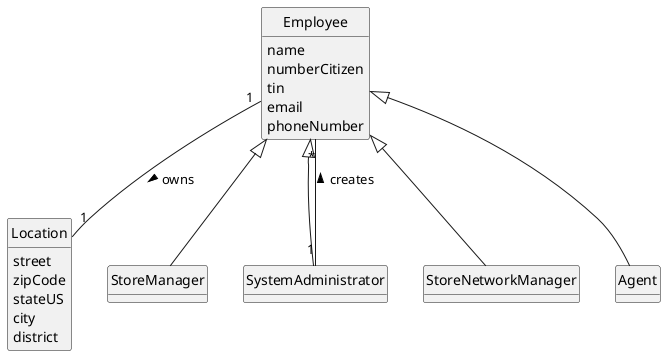 @startuml
skinparam monochrome true
skinparam packageStyle rectangle
skinparam shadowing false

skinparam classAttributeIconSize 0

hide circle
hide methods

class Employee{
    name
    numberCitizen
    tin
    email
    phoneNumber
}

class Location{
    street
    zipCode
    stateUS
    city
    district
}

class StoreManager

class SystemAdministrator

class StoreNetworkManager

class Agent

Employee <|-- Agent
Employee <|-- StoreManager
Employee <|-- StoreNetworkManager
Employee <|-- SystemAdministrator
SystemAdministrator "1" -- "*" Employee: creates >
Employee "1" -- "1" Location: owns >


@enduml

